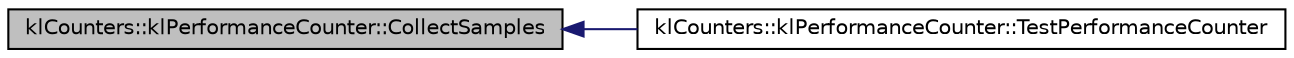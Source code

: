 digraph G
{
  edge [fontname="Helvetica",fontsize="10",labelfontname="Helvetica",labelfontsize="10"];
  node [fontname="Helvetica",fontsize="10",shape=record];
  rankdir=LR;
  Node1 [label="klCounters::klPerformanceCounter::CollectSamples",height=0.2,width=0.4,color="black", fillcolor="grey75", style="filled" fontcolor="black"];
  Node1 -> Node2 [dir=back,color="midnightblue",fontsize="10",style="solid",fontname="Helvetica"];
  Node2 [label="klCounters::klPerformanceCounter::TestPerformanceCounter",height=0.2,width=0.4,color="black", fillcolor="white", style="filled",URL="$classkl_counters_1_1kl_performance_counter.html#ab8291a6139d93a726dcdbcc4f8e25d7a"];
}
